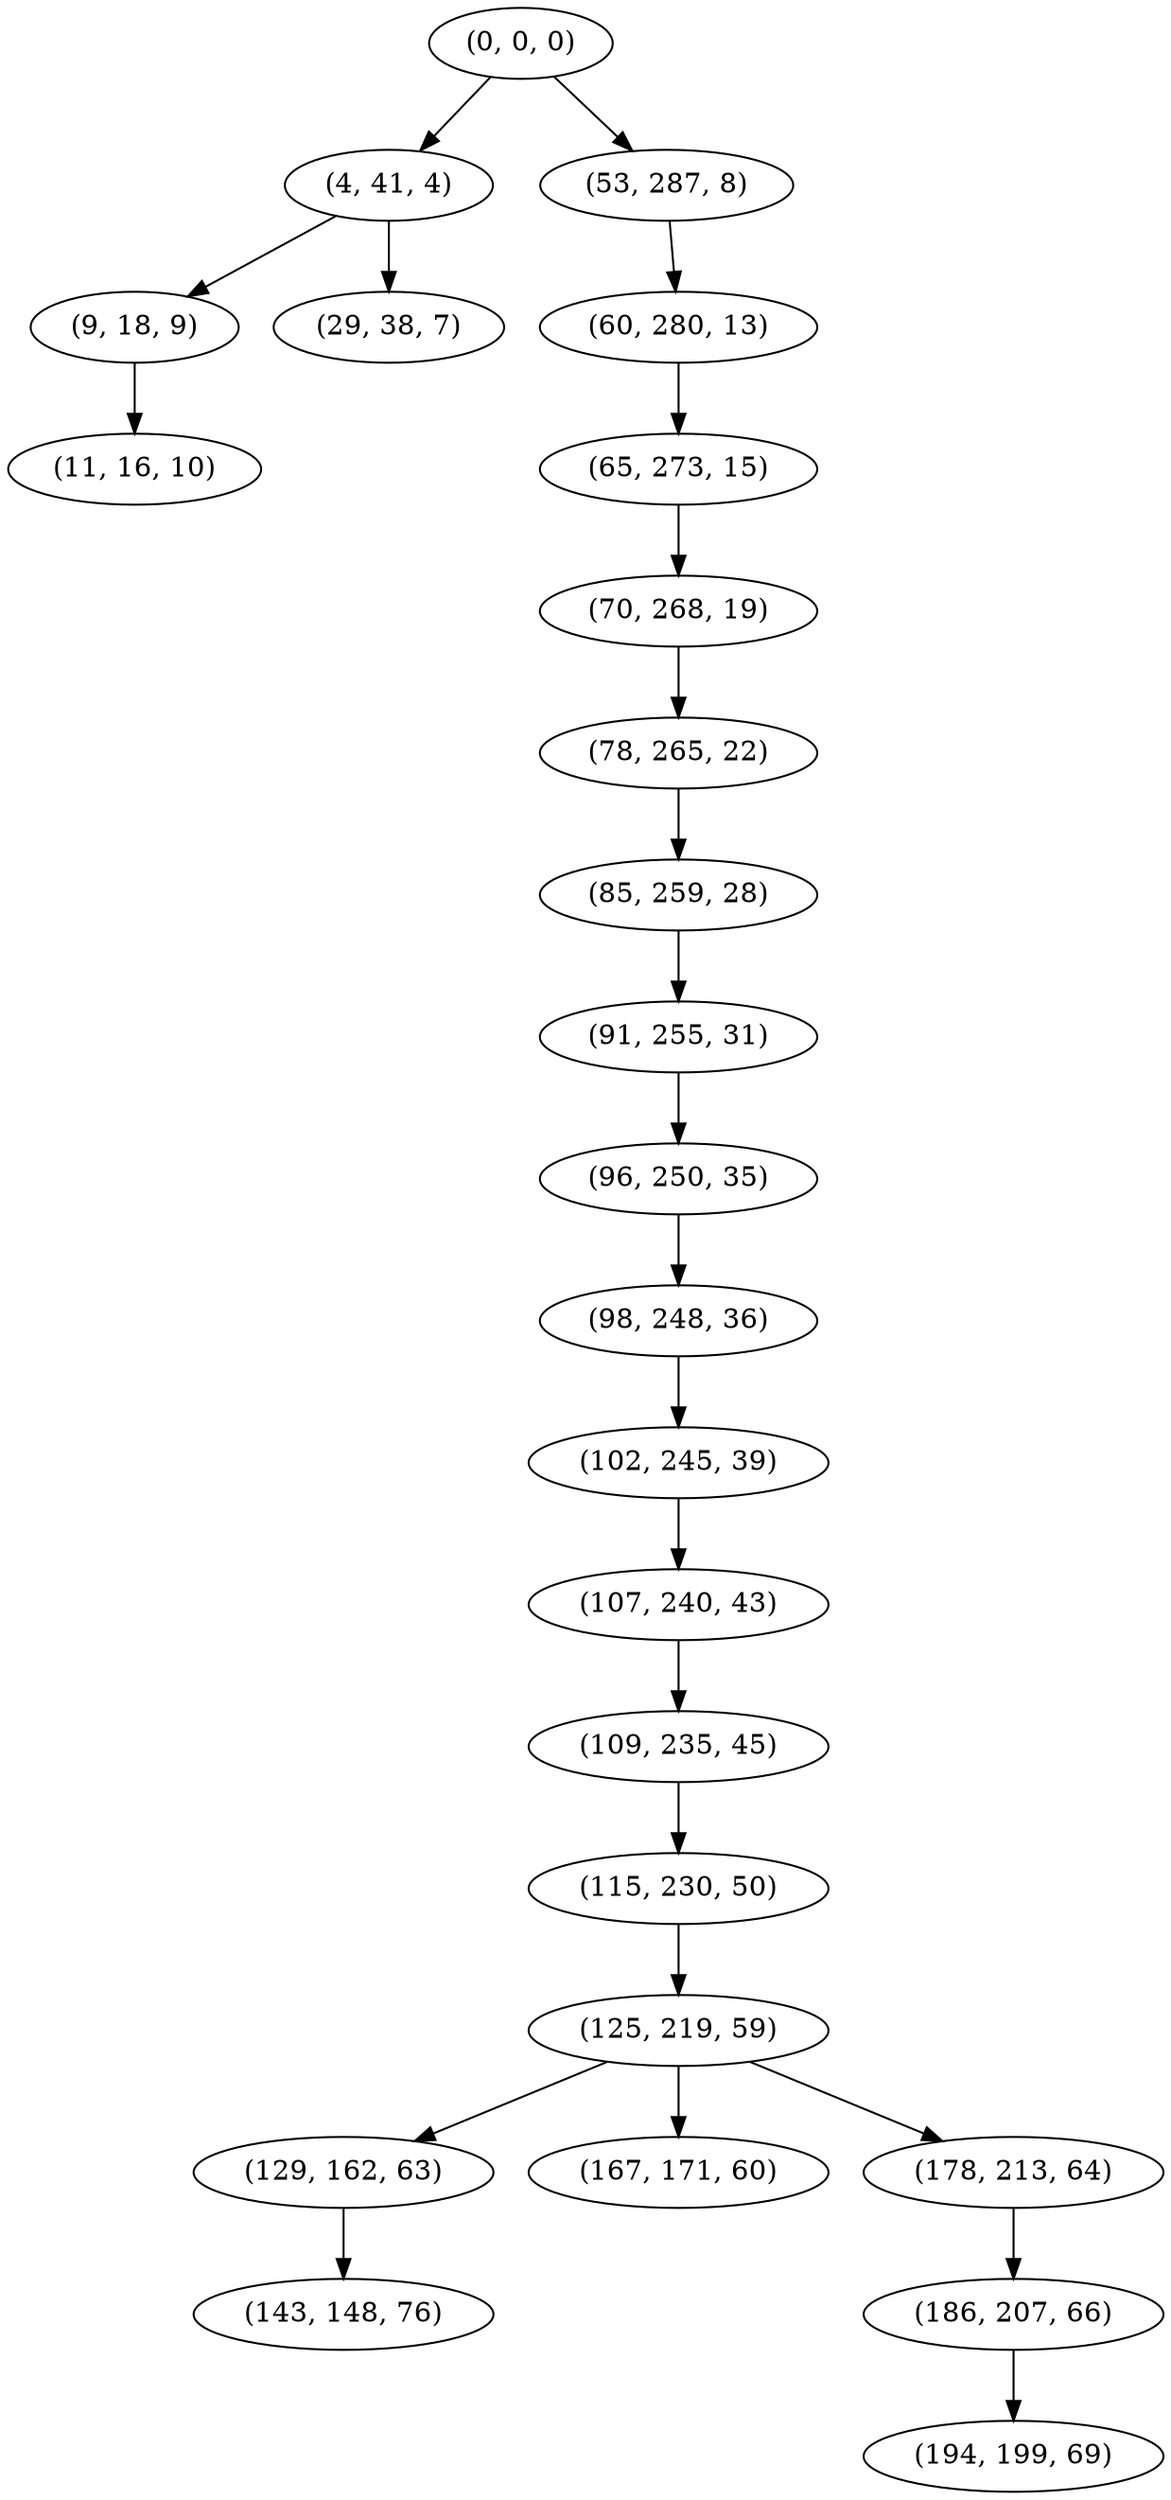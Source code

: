 digraph tree {
    "(0, 0, 0)";
    "(4, 41, 4)";
    "(9, 18, 9)";
    "(11, 16, 10)";
    "(29, 38, 7)";
    "(53, 287, 8)";
    "(60, 280, 13)";
    "(65, 273, 15)";
    "(70, 268, 19)";
    "(78, 265, 22)";
    "(85, 259, 28)";
    "(91, 255, 31)";
    "(96, 250, 35)";
    "(98, 248, 36)";
    "(102, 245, 39)";
    "(107, 240, 43)";
    "(109, 235, 45)";
    "(115, 230, 50)";
    "(125, 219, 59)";
    "(129, 162, 63)";
    "(143, 148, 76)";
    "(167, 171, 60)";
    "(178, 213, 64)";
    "(186, 207, 66)";
    "(194, 199, 69)";
    "(0, 0, 0)" -> "(4, 41, 4)";
    "(0, 0, 0)" -> "(53, 287, 8)";
    "(4, 41, 4)" -> "(9, 18, 9)";
    "(4, 41, 4)" -> "(29, 38, 7)";
    "(9, 18, 9)" -> "(11, 16, 10)";
    "(53, 287, 8)" -> "(60, 280, 13)";
    "(60, 280, 13)" -> "(65, 273, 15)";
    "(65, 273, 15)" -> "(70, 268, 19)";
    "(70, 268, 19)" -> "(78, 265, 22)";
    "(78, 265, 22)" -> "(85, 259, 28)";
    "(85, 259, 28)" -> "(91, 255, 31)";
    "(91, 255, 31)" -> "(96, 250, 35)";
    "(96, 250, 35)" -> "(98, 248, 36)";
    "(98, 248, 36)" -> "(102, 245, 39)";
    "(102, 245, 39)" -> "(107, 240, 43)";
    "(107, 240, 43)" -> "(109, 235, 45)";
    "(109, 235, 45)" -> "(115, 230, 50)";
    "(115, 230, 50)" -> "(125, 219, 59)";
    "(125, 219, 59)" -> "(129, 162, 63)";
    "(125, 219, 59)" -> "(167, 171, 60)";
    "(125, 219, 59)" -> "(178, 213, 64)";
    "(129, 162, 63)" -> "(143, 148, 76)";
    "(178, 213, 64)" -> "(186, 207, 66)";
    "(186, 207, 66)" -> "(194, 199, 69)";
}
